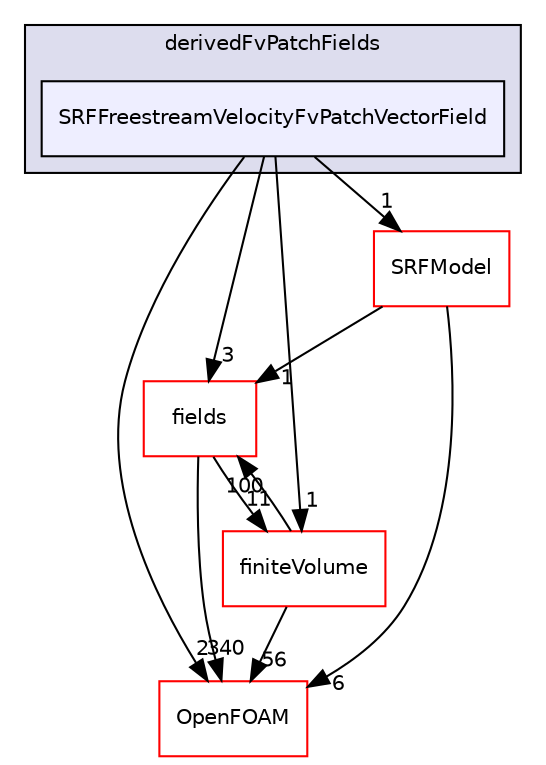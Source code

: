 digraph "src/finiteVolume/cfdTools/general/SRF/derivedFvPatchFields/SRFFreestreamVelocityFvPatchVectorField" {
  bgcolor=transparent;
  compound=true
  node [ fontsize="10", fontname="Helvetica"];
  edge [ labelfontsize="10", labelfontname="Helvetica"];
  subgraph clusterdir_e6c8430525c77a3f3bc12a1936999b76 {
    graph [ bgcolor="#ddddee", pencolor="black", label="derivedFvPatchFields" fontname="Helvetica", fontsize="10", URL="dir_e6c8430525c77a3f3bc12a1936999b76.html"]
  dir_c394d3b91fda2f3b343d15ddbe9d5f1f [shape=box, label="SRFFreestreamVelocityFvPatchVectorField", style="filled", fillcolor="#eeeeff", pencolor="black", URL="dir_c394d3b91fda2f3b343d15ddbe9d5f1f.html"];
  }
  dir_25ab4a83a983f7bb7a38b7f63bb141b7 [shape=box label="fields" color="red" URL="dir_25ab4a83a983f7bb7a38b7f63bb141b7.html"];
  dir_d3c6f5247a3bbdb19cd7c66f286a8e07 [shape=box label="SRFModel" color="red" URL="dir_d3c6f5247a3bbdb19cd7c66f286a8e07.html"];
  dir_2ea871e4defbdbd60808750cae643c63 [shape=box label="finiteVolume" color="red" URL="dir_2ea871e4defbdbd60808750cae643c63.html"];
  dir_c5473ff19b20e6ec4dfe5c310b3778a8 [shape=box label="OpenFOAM" color="red" URL="dir_c5473ff19b20e6ec4dfe5c310b3778a8.html"];
  dir_25ab4a83a983f7bb7a38b7f63bb141b7->dir_2ea871e4defbdbd60808750cae643c63 [headlabel="11", labeldistance=1.5 headhref="dir_000937_001064.html"];
  dir_25ab4a83a983f7bb7a38b7f63bb141b7->dir_c5473ff19b20e6ec4dfe5c310b3778a8 [headlabel="340", labeldistance=1.5 headhref="dir_000937_001897.html"];
  dir_d3c6f5247a3bbdb19cd7c66f286a8e07->dir_25ab4a83a983f7bb7a38b7f63bb141b7 [headlabel="1", labeldistance=1.5 headhref="dir_000929_000937.html"];
  dir_d3c6f5247a3bbdb19cd7c66f286a8e07->dir_c5473ff19b20e6ec4dfe5c310b3778a8 [headlabel="6", labeldistance=1.5 headhref="dir_000929_001897.html"];
  dir_2ea871e4defbdbd60808750cae643c63->dir_25ab4a83a983f7bb7a38b7f63bb141b7 [headlabel="100", labeldistance=1.5 headhref="dir_001064_000937.html"];
  dir_2ea871e4defbdbd60808750cae643c63->dir_c5473ff19b20e6ec4dfe5c310b3778a8 [headlabel="56", labeldistance=1.5 headhref="dir_001064_001897.html"];
  dir_c394d3b91fda2f3b343d15ddbe9d5f1f->dir_25ab4a83a983f7bb7a38b7f63bb141b7 [headlabel="3", labeldistance=1.5 headhref="dir_000926_000937.html"];
  dir_c394d3b91fda2f3b343d15ddbe9d5f1f->dir_d3c6f5247a3bbdb19cd7c66f286a8e07 [headlabel="1", labeldistance=1.5 headhref="dir_000926_000929.html"];
  dir_c394d3b91fda2f3b343d15ddbe9d5f1f->dir_2ea871e4defbdbd60808750cae643c63 [headlabel="1", labeldistance=1.5 headhref="dir_000926_001064.html"];
  dir_c394d3b91fda2f3b343d15ddbe9d5f1f->dir_c5473ff19b20e6ec4dfe5c310b3778a8 [headlabel="2", labeldistance=1.5 headhref="dir_000926_001897.html"];
}
